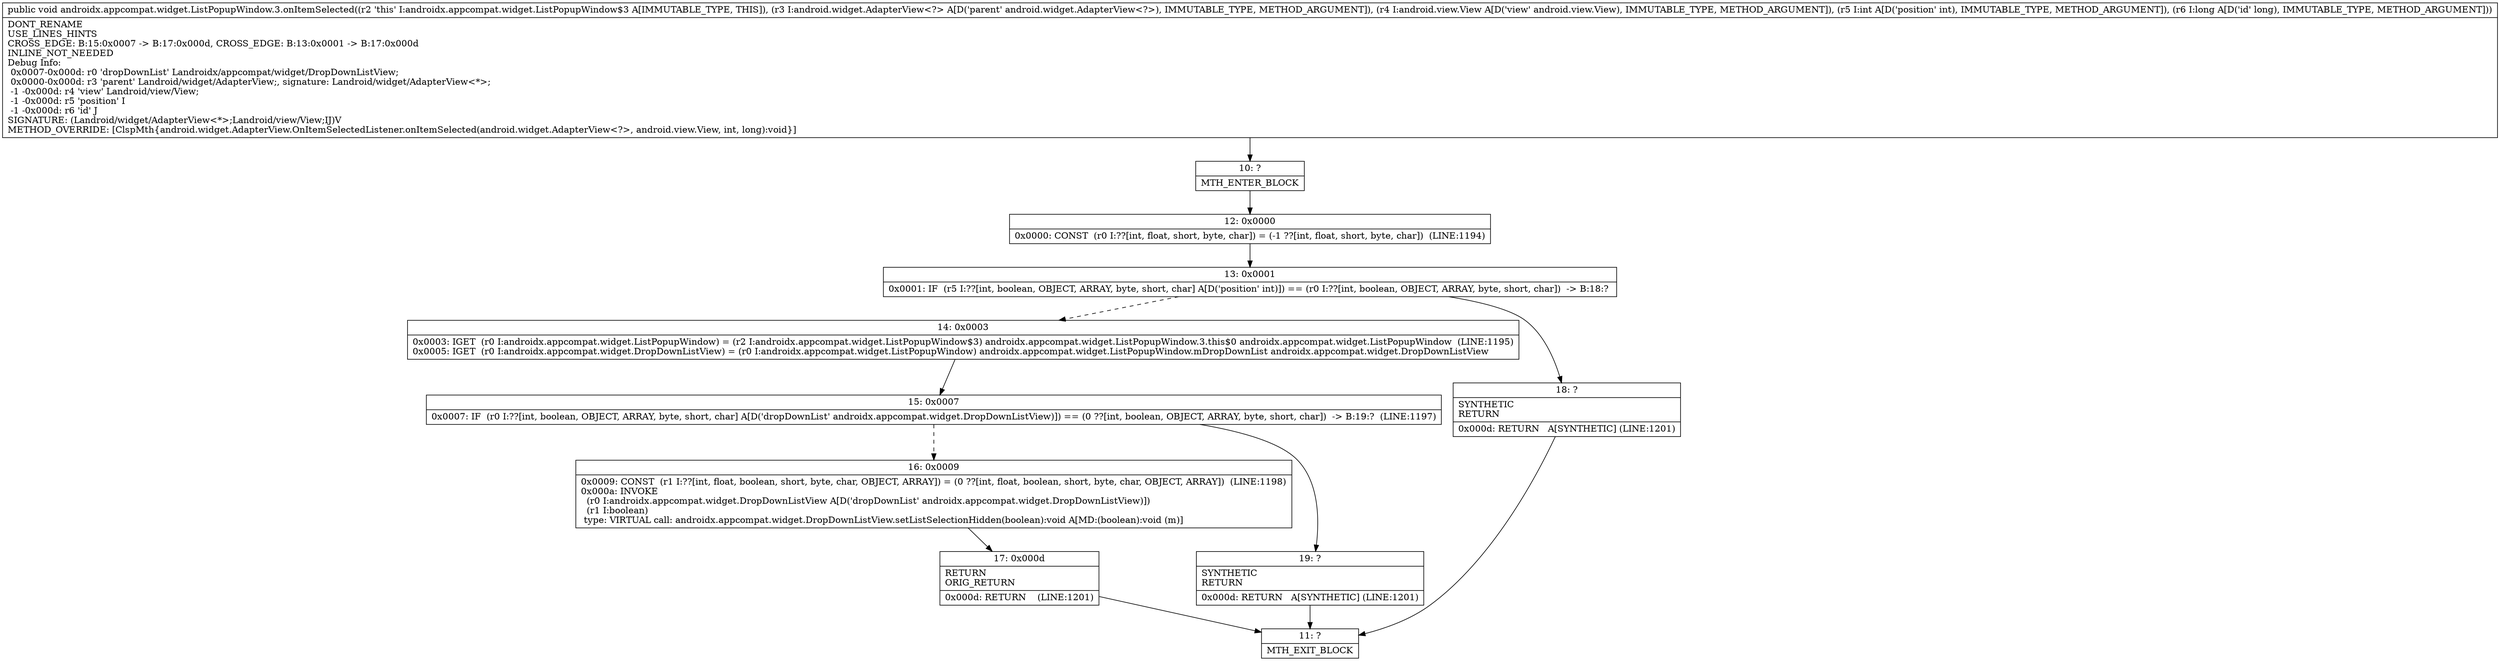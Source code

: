digraph "CFG forandroidx.appcompat.widget.ListPopupWindow.3.onItemSelected(Landroid\/widget\/AdapterView;Landroid\/view\/View;IJ)V" {
Node_10 [shape=record,label="{10\:\ ?|MTH_ENTER_BLOCK\l}"];
Node_12 [shape=record,label="{12\:\ 0x0000|0x0000: CONST  (r0 I:??[int, float, short, byte, char]) = (\-1 ??[int, float, short, byte, char])  (LINE:1194)\l}"];
Node_13 [shape=record,label="{13\:\ 0x0001|0x0001: IF  (r5 I:??[int, boolean, OBJECT, ARRAY, byte, short, char] A[D('position' int)]) == (r0 I:??[int, boolean, OBJECT, ARRAY, byte, short, char])  \-\> B:18:? \l}"];
Node_14 [shape=record,label="{14\:\ 0x0003|0x0003: IGET  (r0 I:androidx.appcompat.widget.ListPopupWindow) = (r2 I:androidx.appcompat.widget.ListPopupWindow$3) androidx.appcompat.widget.ListPopupWindow.3.this$0 androidx.appcompat.widget.ListPopupWindow  (LINE:1195)\l0x0005: IGET  (r0 I:androidx.appcompat.widget.DropDownListView) = (r0 I:androidx.appcompat.widget.ListPopupWindow) androidx.appcompat.widget.ListPopupWindow.mDropDownList androidx.appcompat.widget.DropDownListView \l}"];
Node_15 [shape=record,label="{15\:\ 0x0007|0x0007: IF  (r0 I:??[int, boolean, OBJECT, ARRAY, byte, short, char] A[D('dropDownList' androidx.appcompat.widget.DropDownListView)]) == (0 ??[int, boolean, OBJECT, ARRAY, byte, short, char])  \-\> B:19:?  (LINE:1197)\l}"];
Node_16 [shape=record,label="{16\:\ 0x0009|0x0009: CONST  (r1 I:??[int, float, boolean, short, byte, char, OBJECT, ARRAY]) = (0 ??[int, float, boolean, short, byte, char, OBJECT, ARRAY])  (LINE:1198)\l0x000a: INVOKE  \l  (r0 I:androidx.appcompat.widget.DropDownListView A[D('dropDownList' androidx.appcompat.widget.DropDownListView)])\l  (r1 I:boolean)\l type: VIRTUAL call: androidx.appcompat.widget.DropDownListView.setListSelectionHidden(boolean):void A[MD:(boolean):void (m)]\l}"];
Node_17 [shape=record,label="{17\:\ 0x000d|RETURN\lORIG_RETURN\l|0x000d: RETURN    (LINE:1201)\l}"];
Node_11 [shape=record,label="{11\:\ ?|MTH_EXIT_BLOCK\l}"];
Node_19 [shape=record,label="{19\:\ ?|SYNTHETIC\lRETURN\l|0x000d: RETURN   A[SYNTHETIC] (LINE:1201)\l}"];
Node_18 [shape=record,label="{18\:\ ?|SYNTHETIC\lRETURN\l|0x000d: RETURN   A[SYNTHETIC] (LINE:1201)\l}"];
MethodNode[shape=record,label="{public void androidx.appcompat.widget.ListPopupWindow.3.onItemSelected((r2 'this' I:androidx.appcompat.widget.ListPopupWindow$3 A[IMMUTABLE_TYPE, THIS]), (r3 I:android.widget.AdapterView\<?\> A[D('parent' android.widget.AdapterView\<?\>), IMMUTABLE_TYPE, METHOD_ARGUMENT]), (r4 I:android.view.View A[D('view' android.view.View), IMMUTABLE_TYPE, METHOD_ARGUMENT]), (r5 I:int A[D('position' int), IMMUTABLE_TYPE, METHOD_ARGUMENT]), (r6 I:long A[D('id' long), IMMUTABLE_TYPE, METHOD_ARGUMENT]))  | DONT_RENAME\lUSE_LINES_HINTS\lCROSS_EDGE: B:15:0x0007 \-\> B:17:0x000d, CROSS_EDGE: B:13:0x0001 \-\> B:17:0x000d\lINLINE_NOT_NEEDED\lDebug Info:\l  0x0007\-0x000d: r0 'dropDownList' Landroidx\/appcompat\/widget\/DropDownListView;\l  0x0000\-0x000d: r3 'parent' Landroid\/widget\/AdapterView;, signature: Landroid\/widget\/AdapterView\<*\>;\l  \-1 \-0x000d: r4 'view' Landroid\/view\/View;\l  \-1 \-0x000d: r5 'position' I\l  \-1 \-0x000d: r6 'id' J\lSIGNATURE: (Landroid\/widget\/AdapterView\<*\>;Landroid\/view\/View;IJ)V\lMETHOD_OVERRIDE: [ClspMth\{android.widget.AdapterView.OnItemSelectedListener.onItemSelected(android.widget.AdapterView\<?\>, android.view.View, int, long):void\}]\l}"];
MethodNode -> Node_10;Node_10 -> Node_12;
Node_12 -> Node_13;
Node_13 -> Node_14[style=dashed];
Node_13 -> Node_18;
Node_14 -> Node_15;
Node_15 -> Node_16[style=dashed];
Node_15 -> Node_19;
Node_16 -> Node_17;
Node_17 -> Node_11;
Node_19 -> Node_11;
Node_18 -> Node_11;
}

